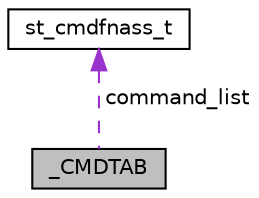 digraph "_CMDTAB"
{
 // LATEX_PDF_SIZE
  edge [fontname="Helvetica",fontsize="10",labelfontname="Helvetica",labelfontsize="10"];
  node [fontname="Helvetica",fontsize="10",shape=record];
  Node1 [label="_CMDTAB",height=0.2,width=0.4,color="black", fillcolor="grey75", style="filled", fontcolor="black",tooltip=" "];
  Node2 -> Node1 [dir="back",color="darkorchid3",fontsize="10",style="dashed",label=" command_list" ,fontname="Helvetica"];
  Node2 [label="st_cmdfnass_t",height=0.2,width=0.4,color="black", fillcolor="white", style="filled",URL="$da/d87/structst__cmdfnass__t.html",tooltip=" "];
}

